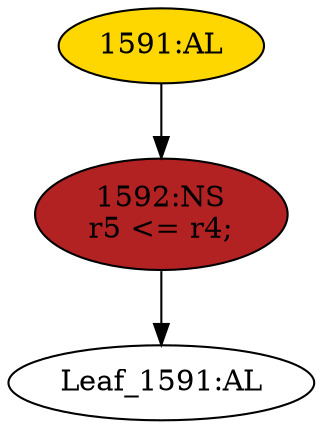 strict digraph "" {
	node [label="\N"];
	"1592:NS"	 [ast="<pyverilog.vparser.ast.NonblockingSubstitution object at 0x7f0a38dbb1d0>",
		fillcolor=firebrick,
		label="1592:NS
r5 <= r4;",
		statements="[<pyverilog.vparser.ast.NonblockingSubstitution object at 0x7f0a38dbb1d0>]",
		style=filled,
		typ=NonblockingSubstitution];
	"Leaf_1591:AL"	 [def_var="['r5']",
		label="Leaf_1591:AL"];
	"1592:NS" -> "Leaf_1591:AL"	 [cond="[]",
		lineno=None];
	"1591:AL"	 [ast="<pyverilog.vparser.ast.Always object at 0x7f0a38dbb350>",
		clk_sens=True,
		fillcolor=gold,
		label="1591:AL",
		sens="['clk']",
		statements="[]",
		style=filled,
		typ=Always,
		use_var="['r4']"];
	"1591:AL" -> "1592:NS"	 [cond="[]",
		lineno=None];
}
